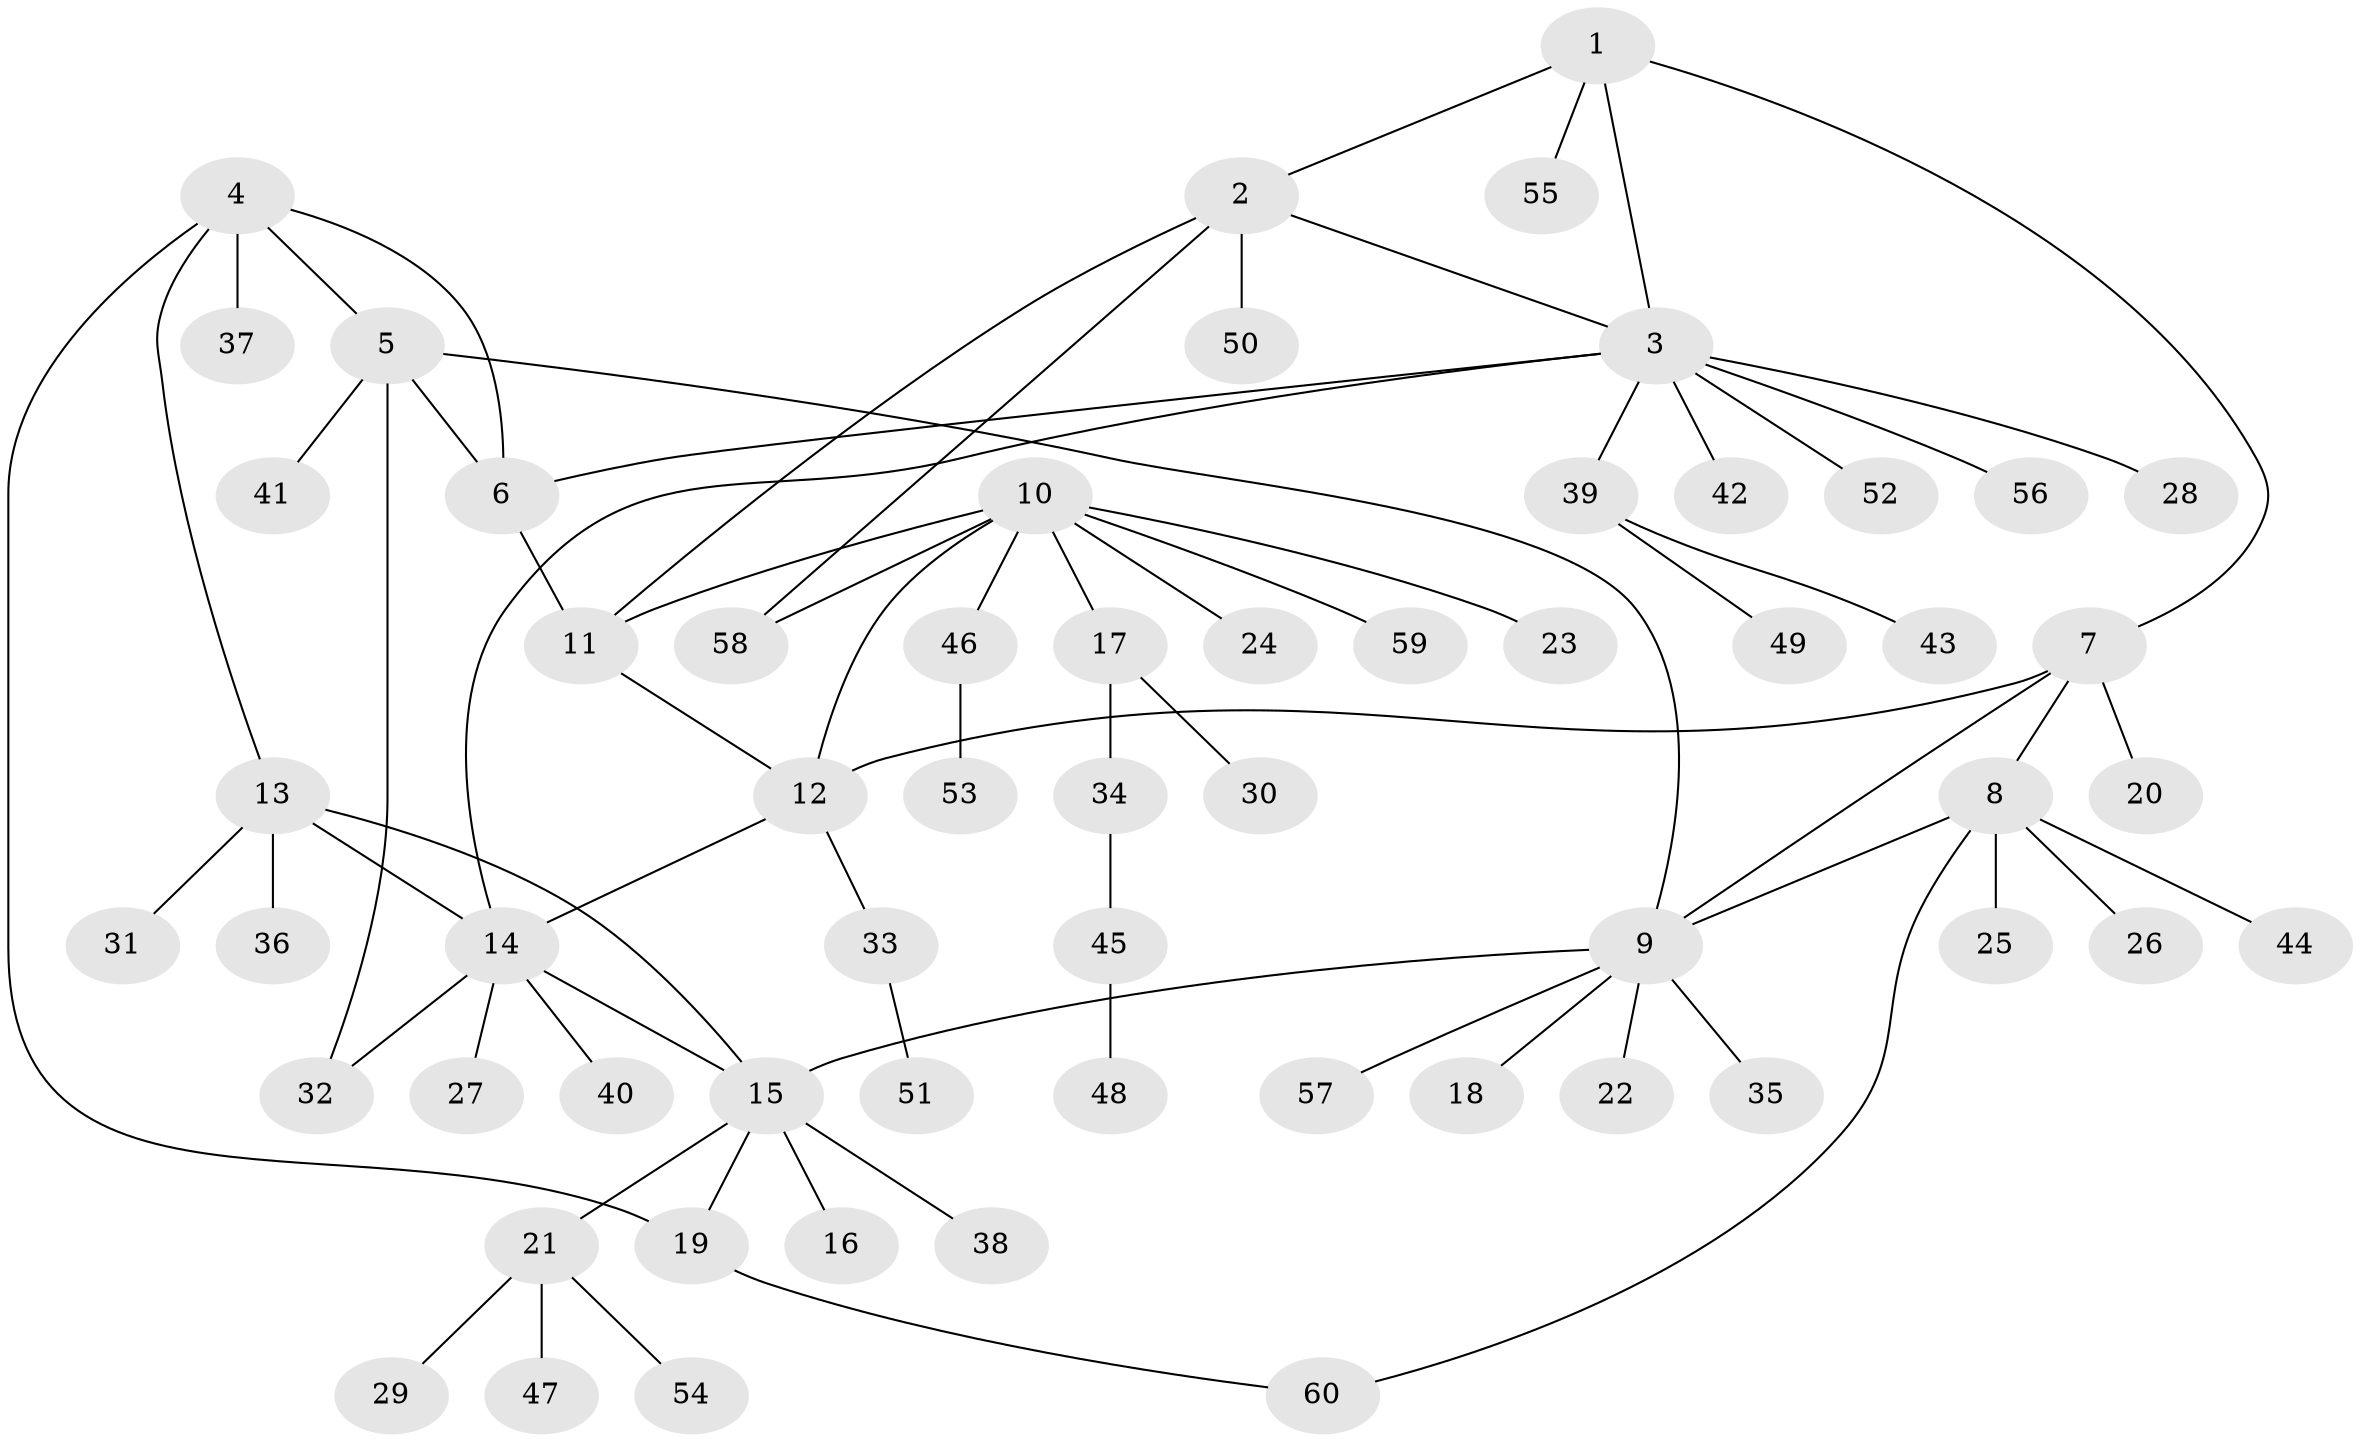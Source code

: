 // coarse degree distribution, {8: 0.05263157894736842, 4: 0.21052631578947367, 5: 0.15789473684210525, 2: 0.10526315789473684, 1: 0.42105263157894735, 3: 0.05263157894736842}
// Generated by graph-tools (version 1.1) at 2025/37/03/04/25 23:37:34]
// undirected, 60 vertices, 74 edges
graph export_dot {
  node [color=gray90,style=filled];
  1;
  2;
  3;
  4;
  5;
  6;
  7;
  8;
  9;
  10;
  11;
  12;
  13;
  14;
  15;
  16;
  17;
  18;
  19;
  20;
  21;
  22;
  23;
  24;
  25;
  26;
  27;
  28;
  29;
  30;
  31;
  32;
  33;
  34;
  35;
  36;
  37;
  38;
  39;
  40;
  41;
  42;
  43;
  44;
  45;
  46;
  47;
  48;
  49;
  50;
  51;
  52;
  53;
  54;
  55;
  56;
  57;
  58;
  59;
  60;
  1 -- 2;
  1 -- 3;
  1 -- 7;
  1 -- 55;
  2 -- 3;
  2 -- 11;
  2 -- 50;
  2 -- 58;
  3 -- 6;
  3 -- 14;
  3 -- 28;
  3 -- 39;
  3 -- 42;
  3 -- 52;
  3 -- 56;
  4 -- 5;
  4 -- 6;
  4 -- 13;
  4 -- 19;
  4 -- 37;
  5 -- 6;
  5 -- 9;
  5 -- 32;
  5 -- 41;
  6 -- 11;
  7 -- 8;
  7 -- 9;
  7 -- 12;
  7 -- 20;
  8 -- 9;
  8 -- 25;
  8 -- 26;
  8 -- 44;
  8 -- 60;
  9 -- 15;
  9 -- 18;
  9 -- 22;
  9 -- 35;
  9 -- 57;
  10 -- 11;
  10 -- 12;
  10 -- 17;
  10 -- 23;
  10 -- 24;
  10 -- 46;
  10 -- 58;
  10 -- 59;
  11 -- 12;
  12 -- 14;
  12 -- 33;
  13 -- 14;
  13 -- 15;
  13 -- 31;
  13 -- 36;
  14 -- 15;
  14 -- 27;
  14 -- 32;
  14 -- 40;
  15 -- 16;
  15 -- 19;
  15 -- 21;
  15 -- 38;
  17 -- 30;
  17 -- 34;
  19 -- 60;
  21 -- 29;
  21 -- 47;
  21 -- 54;
  33 -- 51;
  34 -- 45;
  39 -- 43;
  39 -- 49;
  45 -- 48;
  46 -- 53;
}
